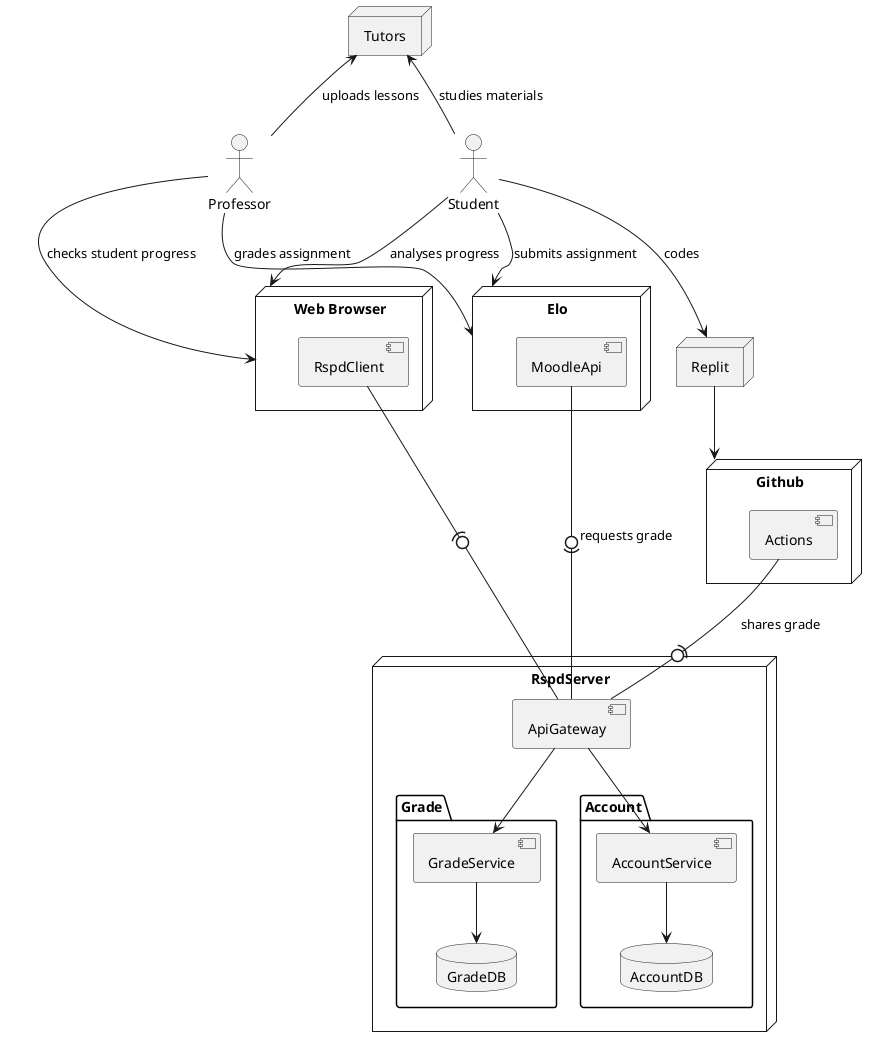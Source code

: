 @startuml


actor Student
actor Professor

node Tutors {
}
Tutors <-- Professor: uploads lessons
Tutors <-- Student: studies materials


node Elo {
    component MoodleApi
}
Student --> Elo : submits assignment
Professor --> Elo : grades assignment

node "Web Browser" as browser {
    component RspdClient as client
   }
Student --> browser : analyses progress
Professor --> browser : checks student progress

node Github {
    component Actions
}

node Replit
Student --> Replit : codes
Replit --> Github



node RspdServer as server {
    component ApiGateway

    Actions -(0- ApiGateway : shares grade
    client -(0- ApiGateway
    MoodleApi -0)- ApiGateway : requests grade

    package Grade {
        component GradeService
        database GradeDB
        GradeService --> GradeDB
        ApiGateway --> GradeService
    }

    package Account {
        component AccountService
        database AccountDB
        AccountService --> AccountDB
        ApiGateway --> AccountService
    }
}










@enduml
